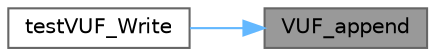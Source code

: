 digraph "VUF_append"
{
 // LATEX_PDF_SIZE
  bgcolor="transparent";
  edge [fontname=Helvetica,fontsize=10,labelfontname=Helvetica,labelfontsize=10];
  node [fontname=Helvetica,fontsize=10,shape=box,height=0.2,width=0.4];
  rankdir="RL";
  Node1 [id="Node000001",label="VUF_append",height=0.2,width=0.4,color="gray40", fillcolor="grey60", style="filled", fontcolor="black",tooltip=" "];
  Node1 -> Node2 [id="edge3_Node000001_Node000002",dir="back",color="steelblue1",style="solid",tooltip=" "];
  Node2 [id="Node000002",label="testVUF_Write",height=0.2,width=0.4,color="grey40", fillcolor="white", style="filled",URL="$d8/dd4/test__var_int_8c.html#af925d49ae82dafea37f82c0d044a6308",tooltip=" "];
}
